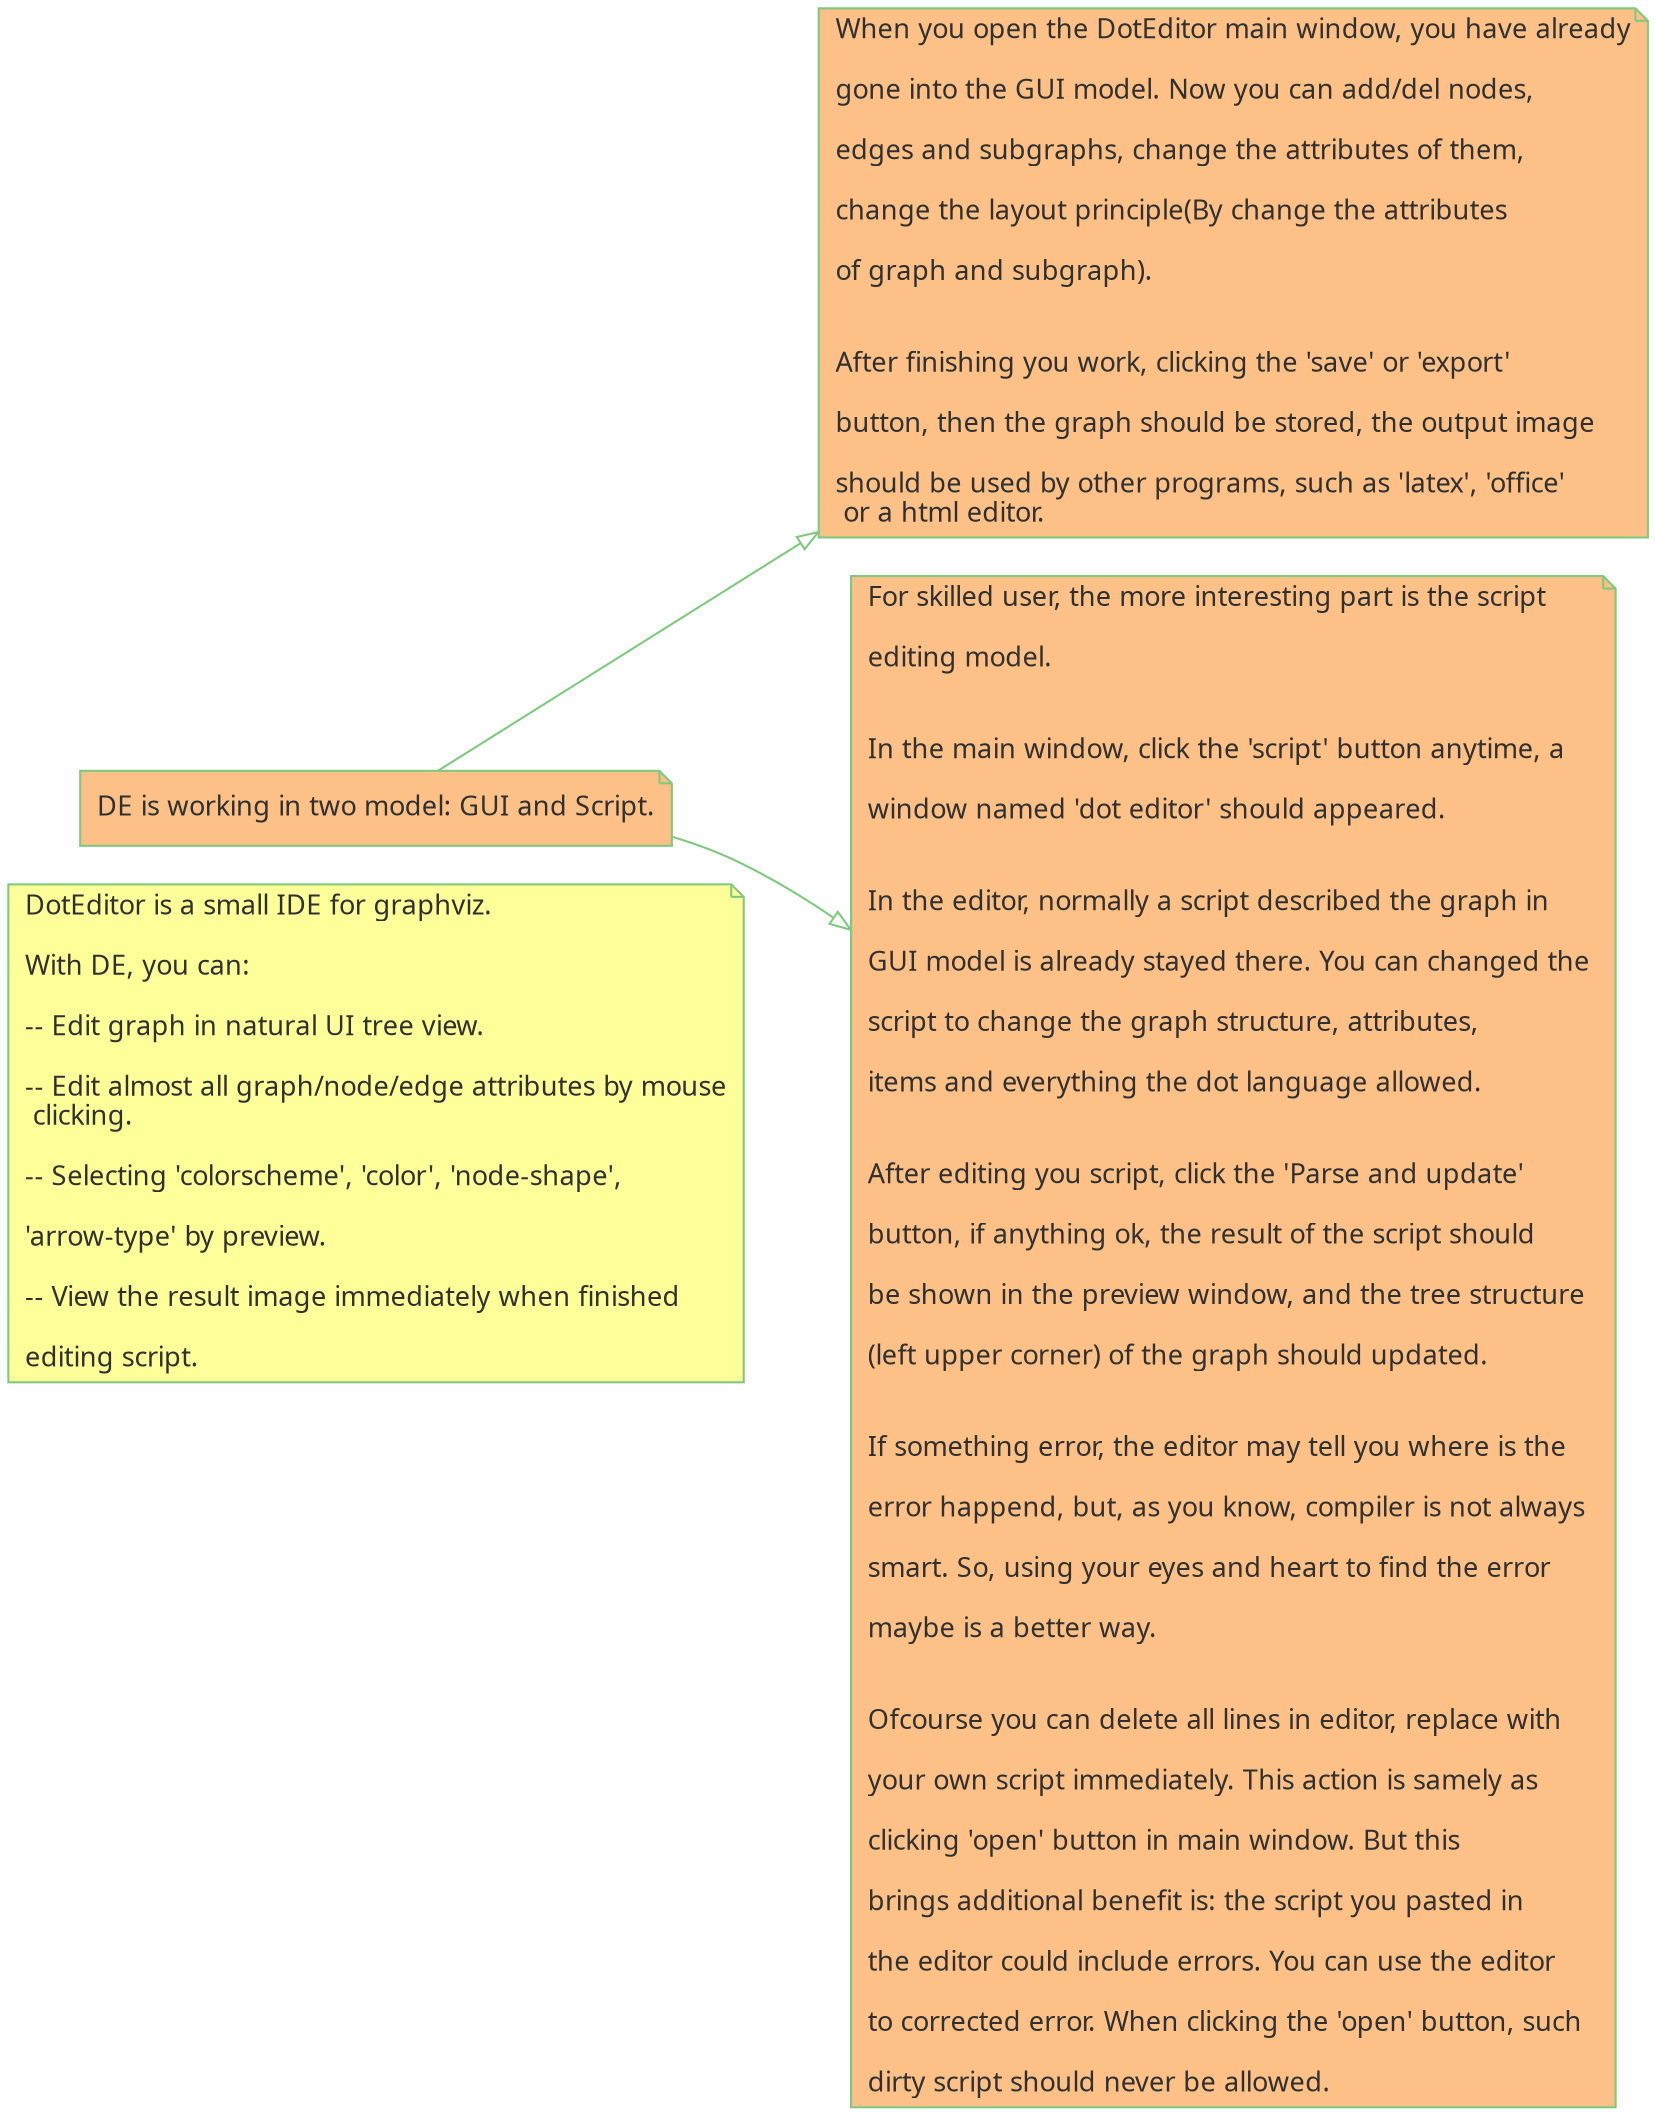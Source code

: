 digraph G {
rankdir="LR";
splines="true";
rank="min";
penwidth="0.1";
edge [comment="subgraph edge wildcard", color="1", arrowhead="onormal", colorscheme="accent4"];
node [comment="subgraph node wildcard", style="filled", colorscheme="accent4", color="1", fontname="sans", shape="note", fontsize="13", fillcolor="3", fontcolor="#303030"];
"about_de" [label="DotEditor is a small IDE for graphviz.\l
With DE, you can:\l
-- Edit graph in natural UI tree view.\l
-- Edit almost all graph/node/edge attributes by mouse\l clicking.\l
-- Selecting 'colorscheme', 'color', 'node-shape', \l
'arrow-type' by preview.\l
-- View the result image immediately when finished \l
editing script.\l", fillcolor="4", colorscheme="accent4"];
"edit_model" [label="DE is working in two model: GUI and Script.\l"];
"gui_model" [label="When you open the DotEditor main window, you have already\l
gone into the GUI model. Now you can add/del nodes, \l
edges and subgraphs, change the attributes of them, \l
change the layout principle(By change the attributes \l
of graph and subgraph).\l

After finishing you work, clicking the 'save' or 'export'\l
button, then the graph should be stored, the output image\l
should be used by other programs, such as 'latex', 'office'\l or a html editor.\l"];
"script_model" [label="For skilled user, the more interesting part is the script \l
editing model.\l

In the main window, click the 'script' button anytime, a \l
window named 'dot editor' should appeared.\l

In the editor, normally a script described the graph in \l
GUI model is already stayed there. You can changed the \l
script to change the graph structure, attributes,\l
items and everything the dot language allowed.\l

After editing you script, click the 'Parse and update' \l
button, if anything ok, the result of the script should \l
be shown in the preview window, and the tree structure\l
(left upper corner) of the graph should updated.\l

If something error, the editor may tell you where is the\l
error happend, but, as you know, compiler is not always \l
smart. So, using your eyes and heart to find the error \l
maybe is a better way.\l

Ofcourse you can delete all lines in editor, replace with\l
your own script immediately. This action is samely as \l
clicking 'open' button in main window. But this \l
brings additional benefit is: the script you pasted in \l
the editor could include errors. You can use the editor \l
to corrected error. When clicking the 'open' button, such\l
dirty script should never be allowed.\l"];
"edit_model" -> "gui_model";
"edit_model" -> "script_model";
}
